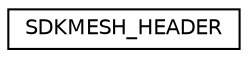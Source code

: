 digraph G
{
  edge [fontname="Helvetica",fontsize="10",labelfontname="Helvetica",labelfontsize="10"];
  node [fontname="Helvetica",fontsize="10",shape=record];
  rankdir="LR";
  Node1 [label="SDKMESH_HEADER",height=0.2,width=0.4,color="black", fillcolor="white", style="filled",URL="$struct_s_d_k_m_e_s_h___h_e_a_d_e_r.html"];
}
